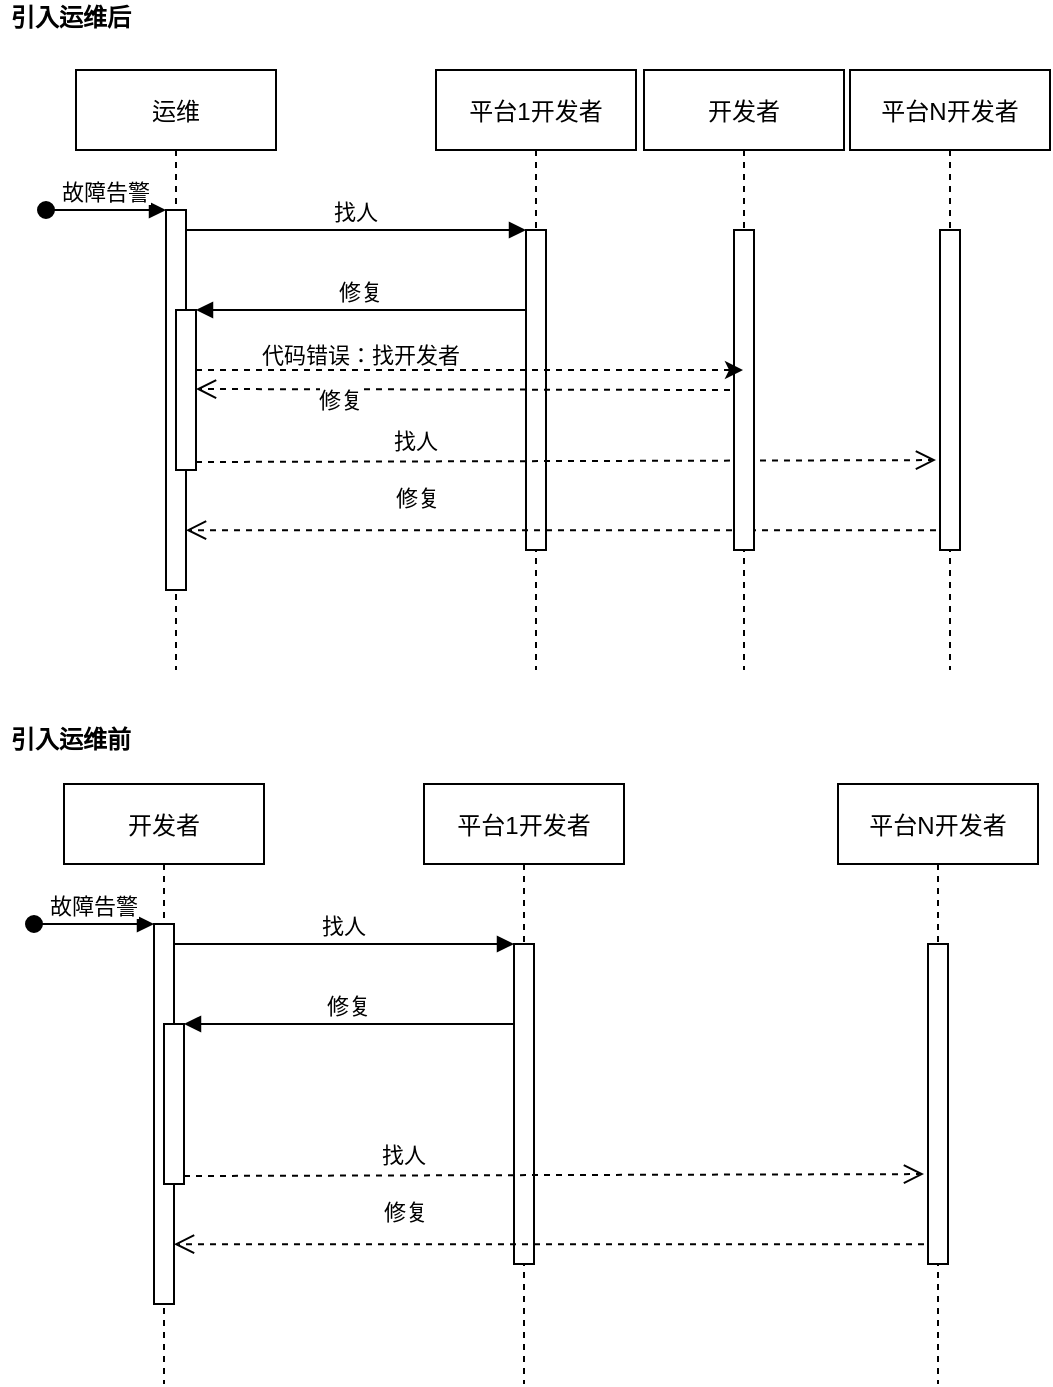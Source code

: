 <mxfile version="15.8.9" type="github">
  <diagram id="kgpKYQtTHZ0yAKxKKP6v" name="Page-1">
    <mxGraphModel dx="1216" dy="630" grid="0" gridSize="10" guides="1" tooltips="1" connect="1" arrows="1" fold="1" page="1" pageScale="1" pageWidth="850" pageHeight="1100" math="0" shadow="0">
      <root>
        <mxCell id="0" />
        <mxCell id="1" parent="0" />
        <mxCell id="3nuBFxr9cyL0pnOWT2aG-1" value="运维" style="shape=umlLifeline;perimeter=lifelinePerimeter;container=1;collapsible=0;recursiveResize=0;rounded=0;shadow=0;strokeWidth=1;" parent="1" vertex="1">
          <mxGeometry x="120" y="80" width="100" height="300" as="geometry" />
        </mxCell>
        <mxCell id="3nuBFxr9cyL0pnOWT2aG-2" value="" style="points=[];perimeter=orthogonalPerimeter;rounded=0;shadow=0;strokeWidth=1;" parent="3nuBFxr9cyL0pnOWT2aG-1" vertex="1">
          <mxGeometry x="45" y="70" width="10" height="190" as="geometry" />
        </mxCell>
        <mxCell id="3nuBFxr9cyL0pnOWT2aG-3" value="故障告警" style="verticalAlign=bottom;startArrow=oval;endArrow=block;startSize=8;shadow=0;strokeWidth=1;" parent="3nuBFxr9cyL0pnOWT2aG-1" target="3nuBFxr9cyL0pnOWT2aG-2" edge="1">
          <mxGeometry relative="1" as="geometry">
            <mxPoint x="-15" y="70" as="sourcePoint" />
          </mxGeometry>
        </mxCell>
        <mxCell id="3nuBFxr9cyL0pnOWT2aG-4" value="" style="points=[];perimeter=orthogonalPerimeter;rounded=0;shadow=0;strokeWidth=1;" parent="3nuBFxr9cyL0pnOWT2aG-1" vertex="1">
          <mxGeometry x="50" y="120" width="10" height="80" as="geometry" />
        </mxCell>
        <mxCell id="3nuBFxr9cyL0pnOWT2aG-5" value="平台1开发者" style="shape=umlLifeline;perimeter=lifelinePerimeter;container=1;collapsible=0;recursiveResize=0;rounded=0;shadow=0;strokeWidth=1;" parent="1" vertex="1">
          <mxGeometry x="300" y="80" width="100" height="300" as="geometry" />
        </mxCell>
        <mxCell id="3nuBFxr9cyL0pnOWT2aG-6" value="" style="points=[];perimeter=orthogonalPerimeter;rounded=0;shadow=0;strokeWidth=1;" parent="3nuBFxr9cyL0pnOWT2aG-5" vertex="1">
          <mxGeometry x="45" y="80" width="10" height="160" as="geometry" />
        </mxCell>
        <mxCell id="3nuBFxr9cyL0pnOWT2aG-7" value="修复" style="verticalAlign=bottom;endArrow=open;dashed=1;endSize=8;exitX=-0.2;exitY=0.938;shadow=0;strokeWidth=1;exitDx=0;exitDy=0;exitPerimeter=0;" parent="1" source="tnxnpziBLrx3pJqhK_E7-2" target="3nuBFxr9cyL0pnOWT2aG-2" edge="1">
          <mxGeometry x="0.381" y="-7" relative="1" as="geometry">
            <mxPoint x="275" y="236" as="targetPoint" />
            <mxPoint as="offset" />
          </mxGeometry>
        </mxCell>
        <mxCell id="3nuBFxr9cyL0pnOWT2aG-8" value="找人" style="verticalAlign=bottom;endArrow=block;entryX=0;entryY=0;shadow=0;strokeWidth=1;" parent="1" source="3nuBFxr9cyL0pnOWT2aG-2" target="3nuBFxr9cyL0pnOWT2aG-6" edge="1">
          <mxGeometry relative="1" as="geometry">
            <mxPoint x="275" y="160" as="sourcePoint" />
          </mxGeometry>
        </mxCell>
        <mxCell id="3nuBFxr9cyL0pnOWT2aG-9" value="修复" style="verticalAlign=bottom;endArrow=block;entryX=1;entryY=0;shadow=0;strokeWidth=1;" parent="1" source="3nuBFxr9cyL0pnOWT2aG-6" target="3nuBFxr9cyL0pnOWT2aG-4" edge="1">
          <mxGeometry relative="1" as="geometry">
            <mxPoint x="240" y="200" as="sourcePoint" />
          </mxGeometry>
        </mxCell>
        <mxCell id="3nuBFxr9cyL0pnOWT2aG-10" value="找人" style="verticalAlign=bottom;endArrow=open;dashed=1;endSize=8;exitX=1;exitY=0.95;shadow=0;strokeWidth=1;entryX=-0.2;entryY=0.719;entryDx=0;entryDy=0;entryPerimeter=0;" parent="1" source="3nuBFxr9cyL0pnOWT2aG-4" target="tnxnpziBLrx3pJqhK_E7-2" edge="1">
          <mxGeometry x="-0.405" y="1" relative="1" as="geometry">
            <mxPoint x="240" y="257" as="targetPoint" />
            <mxPoint as="offset" />
          </mxGeometry>
        </mxCell>
        <mxCell id="tnxnpziBLrx3pJqhK_E7-1" value="平台N开发者" style="shape=umlLifeline;perimeter=lifelinePerimeter;container=1;collapsible=0;recursiveResize=0;rounded=0;shadow=0;strokeWidth=1;" vertex="1" parent="1">
          <mxGeometry x="507" y="80" width="100" height="300" as="geometry" />
        </mxCell>
        <mxCell id="tnxnpziBLrx3pJqhK_E7-2" value="" style="points=[];perimeter=orthogonalPerimeter;rounded=0;shadow=0;strokeWidth=1;" vertex="1" parent="tnxnpziBLrx3pJqhK_E7-1">
          <mxGeometry x="45" y="80" width="10" height="160" as="geometry" />
        </mxCell>
        <mxCell id="tnxnpziBLrx3pJqhK_E7-4" value="&lt;b&gt;引入运维后&lt;/b&gt;" style="text;html=1;align=center;verticalAlign=middle;resizable=0;points=[];autosize=1;strokeColor=none;fillColor=none;" vertex="1" parent="1">
          <mxGeometry x="82" y="45" width="70" height="18" as="geometry" />
        </mxCell>
        <mxCell id="tnxnpziBLrx3pJqhK_E7-5" value="开发者" style="shape=umlLifeline;perimeter=lifelinePerimeter;container=1;collapsible=0;recursiveResize=0;rounded=0;shadow=0;strokeWidth=1;" vertex="1" parent="1">
          <mxGeometry x="404" y="80" width="100" height="300" as="geometry" />
        </mxCell>
        <mxCell id="tnxnpziBLrx3pJqhK_E7-6" value="" style="points=[];perimeter=orthogonalPerimeter;rounded=0;shadow=0;strokeWidth=1;" vertex="1" parent="tnxnpziBLrx3pJqhK_E7-5">
          <mxGeometry x="45" y="80" width="10" height="160" as="geometry" />
        </mxCell>
        <mxCell id="tnxnpziBLrx3pJqhK_E7-8" value="代码错误：找开发者" style="verticalAlign=bottom;endArrow=open;dashed=1;endSize=8;shadow=0;strokeWidth=1;" edge="1" parent="tnxnpziBLrx3pJqhK_E7-5">
          <mxGeometry x="0.381" y="-8" relative="1" as="geometry">
            <mxPoint x="-224" y="159.5" as="targetPoint" />
            <mxPoint x="43" y="160" as="sourcePoint" />
            <mxPoint as="offset" />
          </mxGeometry>
        </mxCell>
        <mxCell id="tnxnpziBLrx3pJqhK_E7-9" value="修复" style="edgeLabel;html=1;align=center;verticalAlign=middle;resizable=0;points=[];" vertex="1" connectable="0" parent="tnxnpziBLrx3pJqhK_E7-8">
          <mxGeometry x="0.521" relative="1" as="geometry">
            <mxPoint x="8" y="5" as="offset" />
          </mxGeometry>
        </mxCell>
        <mxCell id="tnxnpziBLrx3pJqhK_E7-7" style="edgeStyle=orthogonalEdgeStyle;rounded=0;orthogonalLoop=1;jettySize=auto;html=1;dashed=1;" edge="1" parent="1" source="3nuBFxr9cyL0pnOWT2aG-4" target="tnxnpziBLrx3pJqhK_E7-5">
          <mxGeometry relative="1" as="geometry">
            <Array as="points">
              <mxPoint x="247" y="230" />
              <mxPoint x="247" y="230" />
            </Array>
          </mxGeometry>
        </mxCell>
        <mxCell id="tnxnpziBLrx3pJqhK_E7-10" value="开发者" style="shape=umlLifeline;perimeter=lifelinePerimeter;container=1;collapsible=0;recursiveResize=0;rounded=0;shadow=0;strokeWidth=1;" vertex="1" parent="1">
          <mxGeometry x="114" y="437" width="100" height="300" as="geometry" />
        </mxCell>
        <mxCell id="tnxnpziBLrx3pJqhK_E7-11" value="" style="points=[];perimeter=orthogonalPerimeter;rounded=0;shadow=0;strokeWidth=1;" vertex="1" parent="tnxnpziBLrx3pJqhK_E7-10">
          <mxGeometry x="45" y="70" width="10" height="190" as="geometry" />
        </mxCell>
        <mxCell id="tnxnpziBLrx3pJqhK_E7-12" value="故障告警" style="verticalAlign=bottom;startArrow=oval;endArrow=block;startSize=8;shadow=0;strokeWidth=1;" edge="1" parent="tnxnpziBLrx3pJqhK_E7-10" target="tnxnpziBLrx3pJqhK_E7-11">
          <mxGeometry relative="1" as="geometry">
            <mxPoint x="-15" y="70" as="sourcePoint" />
          </mxGeometry>
        </mxCell>
        <mxCell id="tnxnpziBLrx3pJqhK_E7-13" value="" style="points=[];perimeter=orthogonalPerimeter;rounded=0;shadow=0;strokeWidth=1;" vertex="1" parent="tnxnpziBLrx3pJqhK_E7-10">
          <mxGeometry x="50" y="120" width="10" height="80" as="geometry" />
        </mxCell>
        <mxCell id="tnxnpziBLrx3pJqhK_E7-14" value="平台1开发者" style="shape=umlLifeline;perimeter=lifelinePerimeter;container=1;collapsible=0;recursiveResize=0;rounded=0;shadow=0;strokeWidth=1;" vertex="1" parent="1">
          <mxGeometry x="294" y="437" width="100" height="300" as="geometry" />
        </mxCell>
        <mxCell id="tnxnpziBLrx3pJqhK_E7-15" value="" style="points=[];perimeter=orthogonalPerimeter;rounded=0;shadow=0;strokeWidth=1;" vertex="1" parent="tnxnpziBLrx3pJqhK_E7-14">
          <mxGeometry x="45" y="80" width="10" height="160" as="geometry" />
        </mxCell>
        <mxCell id="tnxnpziBLrx3pJqhK_E7-16" value="修复" style="verticalAlign=bottom;endArrow=open;dashed=1;endSize=8;exitX=-0.2;exitY=0.938;shadow=0;strokeWidth=1;exitDx=0;exitDy=0;exitPerimeter=0;" edge="1" parent="1" source="tnxnpziBLrx3pJqhK_E7-21" target="tnxnpziBLrx3pJqhK_E7-11">
          <mxGeometry x="0.381" y="-7" relative="1" as="geometry">
            <mxPoint x="269" y="593" as="targetPoint" />
            <mxPoint as="offset" />
          </mxGeometry>
        </mxCell>
        <mxCell id="tnxnpziBLrx3pJqhK_E7-17" value="找人" style="verticalAlign=bottom;endArrow=block;entryX=0;entryY=0;shadow=0;strokeWidth=1;" edge="1" parent="1" source="tnxnpziBLrx3pJqhK_E7-11" target="tnxnpziBLrx3pJqhK_E7-15">
          <mxGeometry relative="1" as="geometry">
            <mxPoint x="269" y="517" as="sourcePoint" />
          </mxGeometry>
        </mxCell>
        <mxCell id="tnxnpziBLrx3pJqhK_E7-18" value="修复" style="verticalAlign=bottom;endArrow=block;entryX=1;entryY=0;shadow=0;strokeWidth=1;" edge="1" parent="1" source="tnxnpziBLrx3pJqhK_E7-15" target="tnxnpziBLrx3pJqhK_E7-13">
          <mxGeometry relative="1" as="geometry">
            <mxPoint x="234" y="557" as="sourcePoint" />
          </mxGeometry>
        </mxCell>
        <mxCell id="tnxnpziBLrx3pJqhK_E7-19" value="找人" style="verticalAlign=bottom;endArrow=open;dashed=1;endSize=8;exitX=1;exitY=0.95;shadow=0;strokeWidth=1;entryX=-0.2;entryY=0.719;entryDx=0;entryDy=0;entryPerimeter=0;" edge="1" parent="1" source="tnxnpziBLrx3pJqhK_E7-13" target="tnxnpziBLrx3pJqhK_E7-21">
          <mxGeometry x="-0.405" y="1" relative="1" as="geometry">
            <mxPoint x="234" y="614" as="targetPoint" />
            <mxPoint as="offset" />
          </mxGeometry>
        </mxCell>
        <mxCell id="tnxnpziBLrx3pJqhK_E7-20" value="平台N开发者" style="shape=umlLifeline;perimeter=lifelinePerimeter;container=1;collapsible=0;recursiveResize=0;rounded=0;shadow=0;strokeWidth=1;" vertex="1" parent="1">
          <mxGeometry x="501" y="437" width="100" height="300" as="geometry" />
        </mxCell>
        <mxCell id="tnxnpziBLrx3pJqhK_E7-21" value="" style="points=[];perimeter=orthogonalPerimeter;rounded=0;shadow=0;strokeWidth=1;" vertex="1" parent="tnxnpziBLrx3pJqhK_E7-20">
          <mxGeometry x="45" y="80" width="10" height="160" as="geometry" />
        </mxCell>
        <mxCell id="tnxnpziBLrx3pJqhK_E7-44" value="&lt;b&gt;引入运维前&lt;/b&gt;" style="text;html=1;align=center;verticalAlign=middle;resizable=0;points=[];autosize=1;strokeColor=none;fillColor=none;" vertex="1" parent="1">
          <mxGeometry x="82" y="406" width="70" height="18" as="geometry" />
        </mxCell>
      </root>
    </mxGraphModel>
  </diagram>
</mxfile>
